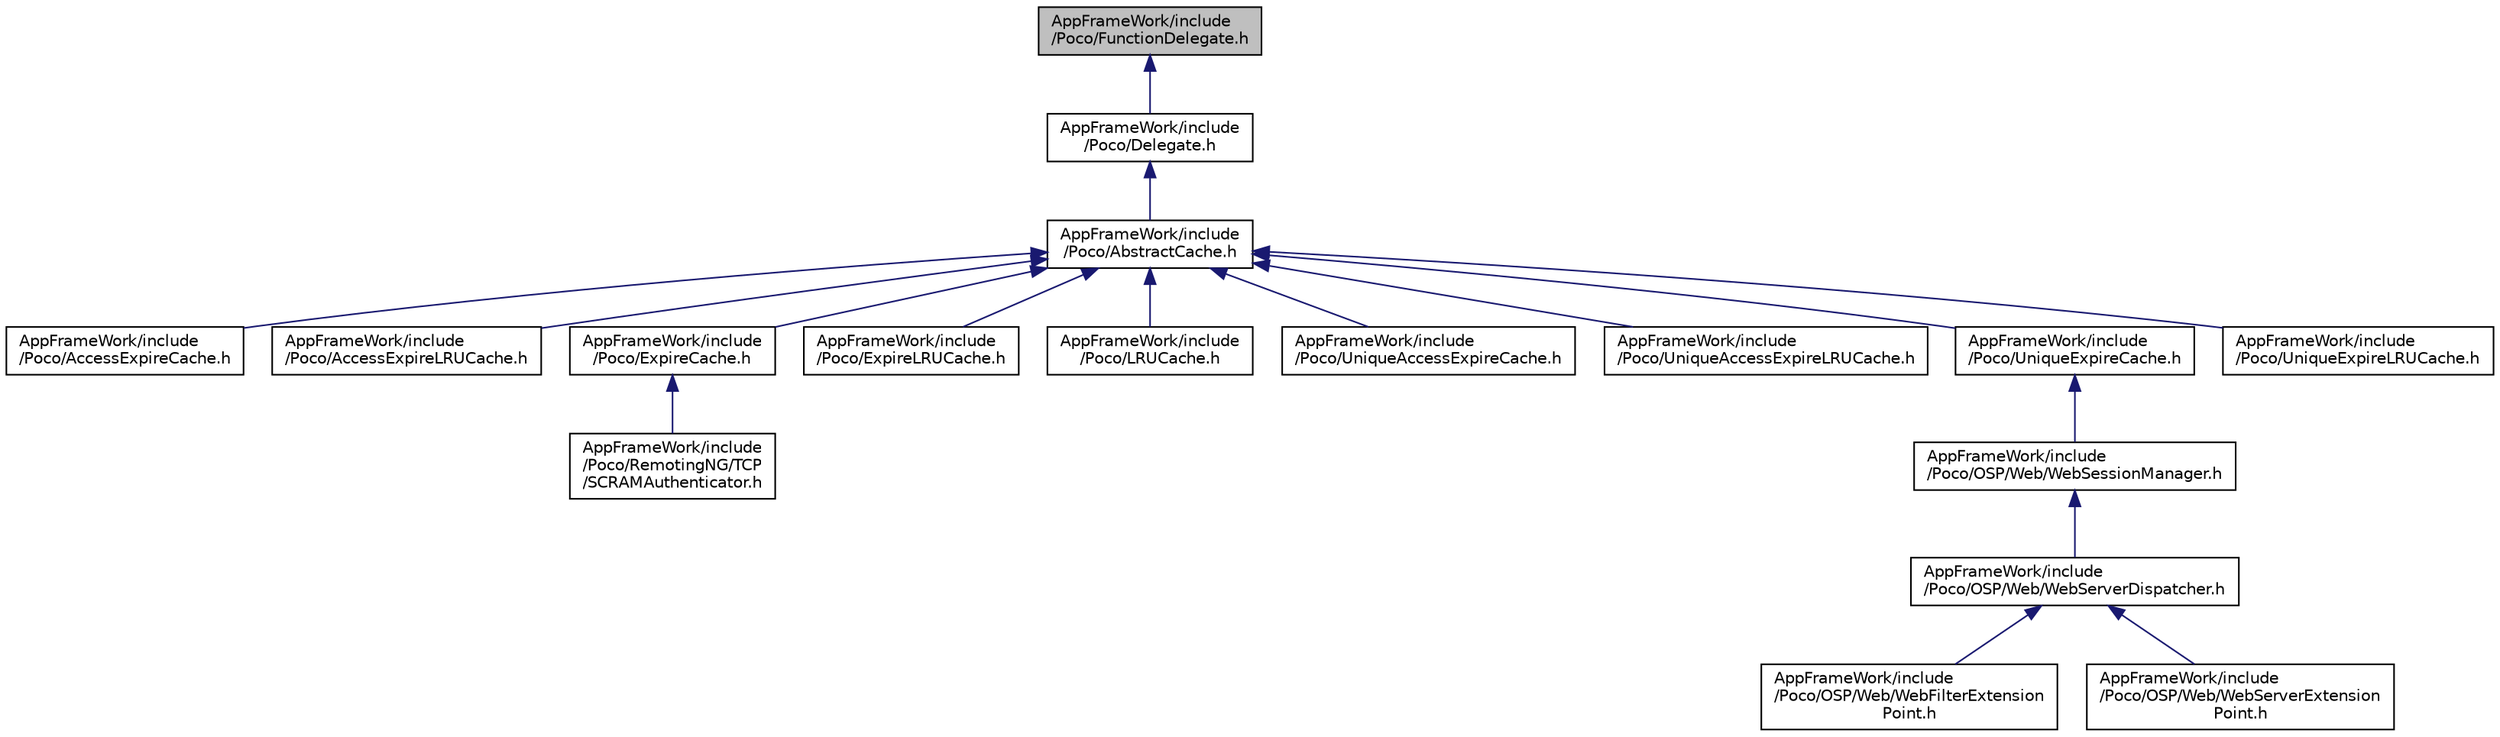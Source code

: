 digraph "AppFrameWork/include/Poco/FunctionDelegate.h"
{
 // LATEX_PDF_SIZE
  edge [fontname="Helvetica",fontsize="10",labelfontname="Helvetica",labelfontsize="10"];
  node [fontname="Helvetica",fontsize="10",shape=record];
  Node1 [label="AppFrameWork/include\l/Poco/FunctionDelegate.h",height=0.2,width=0.4,color="black", fillcolor="grey75", style="filled", fontcolor="black",tooltip=" "];
  Node1 -> Node2 [dir="back",color="midnightblue",fontsize="10",style="solid",fontname="Helvetica"];
  Node2 [label="AppFrameWork/include\l/Poco/Delegate.h",height=0.2,width=0.4,color="black", fillcolor="white", style="filled",URL="$Delegate_8h.html",tooltip=" "];
  Node2 -> Node3 [dir="back",color="midnightblue",fontsize="10",style="solid",fontname="Helvetica"];
  Node3 [label="AppFrameWork/include\l/Poco/AbstractCache.h",height=0.2,width=0.4,color="black", fillcolor="white", style="filled",URL="$AbstractCache_8h.html",tooltip=" "];
  Node3 -> Node4 [dir="back",color="midnightblue",fontsize="10",style="solid",fontname="Helvetica"];
  Node4 [label="AppFrameWork/include\l/Poco/AccessExpireCache.h",height=0.2,width=0.4,color="black", fillcolor="white", style="filled",URL="$AccessExpireCache_8h.html",tooltip=" "];
  Node3 -> Node5 [dir="back",color="midnightblue",fontsize="10",style="solid",fontname="Helvetica"];
  Node5 [label="AppFrameWork/include\l/Poco/AccessExpireLRUCache.h",height=0.2,width=0.4,color="black", fillcolor="white", style="filled",URL="$AccessExpireLRUCache_8h.html",tooltip=" "];
  Node3 -> Node6 [dir="back",color="midnightblue",fontsize="10",style="solid",fontname="Helvetica"];
  Node6 [label="AppFrameWork/include\l/Poco/ExpireCache.h",height=0.2,width=0.4,color="black", fillcolor="white", style="filled",URL="$ExpireCache_8h.html",tooltip=" "];
  Node6 -> Node7 [dir="back",color="midnightblue",fontsize="10",style="solid",fontname="Helvetica"];
  Node7 [label="AppFrameWork/include\l/Poco/RemotingNG/TCP\l/SCRAMAuthenticator.h",height=0.2,width=0.4,color="black", fillcolor="white", style="filled",URL="$SCRAMAuthenticator_8h.html",tooltip=" "];
  Node3 -> Node8 [dir="back",color="midnightblue",fontsize="10",style="solid",fontname="Helvetica"];
  Node8 [label="AppFrameWork/include\l/Poco/ExpireLRUCache.h",height=0.2,width=0.4,color="black", fillcolor="white", style="filled",URL="$ExpireLRUCache_8h.html",tooltip=" "];
  Node3 -> Node9 [dir="back",color="midnightblue",fontsize="10",style="solid",fontname="Helvetica"];
  Node9 [label="AppFrameWork/include\l/Poco/LRUCache.h",height=0.2,width=0.4,color="black", fillcolor="white", style="filled",URL="$LRUCache_8h.html",tooltip=" "];
  Node3 -> Node10 [dir="back",color="midnightblue",fontsize="10",style="solid",fontname="Helvetica"];
  Node10 [label="AppFrameWork/include\l/Poco/UniqueAccessExpireCache.h",height=0.2,width=0.4,color="black", fillcolor="white", style="filled",URL="$UniqueAccessExpireCache_8h.html",tooltip=" "];
  Node3 -> Node11 [dir="back",color="midnightblue",fontsize="10",style="solid",fontname="Helvetica"];
  Node11 [label="AppFrameWork/include\l/Poco/UniqueAccessExpireLRUCache.h",height=0.2,width=0.4,color="black", fillcolor="white", style="filled",URL="$UniqueAccessExpireLRUCache_8h.html",tooltip=" "];
  Node3 -> Node12 [dir="back",color="midnightblue",fontsize="10",style="solid",fontname="Helvetica"];
  Node12 [label="AppFrameWork/include\l/Poco/UniqueExpireCache.h",height=0.2,width=0.4,color="black", fillcolor="white", style="filled",URL="$UniqueExpireCache_8h.html",tooltip=" "];
  Node12 -> Node13 [dir="back",color="midnightblue",fontsize="10",style="solid",fontname="Helvetica"];
  Node13 [label="AppFrameWork/include\l/Poco/OSP/Web/WebSessionManager.h",height=0.2,width=0.4,color="black", fillcolor="white", style="filled",URL="$WebSessionManager_8h.html",tooltip=" "];
  Node13 -> Node14 [dir="back",color="midnightblue",fontsize="10",style="solid",fontname="Helvetica"];
  Node14 [label="AppFrameWork/include\l/Poco/OSP/Web/WebServerDispatcher.h",height=0.2,width=0.4,color="black", fillcolor="white", style="filled",URL="$WebServerDispatcher_8h.html",tooltip=" "];
  Node14 -> Node15 [dir="back",color="midnightblue",fontsize="10",style="solid",fontname="Helvetica"];
  Node15 [label="AppFrameWork/include\l/Poco/OSP/Web/WebFilterExtension\lPoint.h",height=0.2,width=0.4,color="black", fillcolor="white", style="filled",URL="$WebFilterExtensionPoint_8h.html",tooltip=" "];
  Node14 -> Node16 [dir="back",color="midnightblue",fontsize="10",style="solid",fontname="Helvetica"];
  Node16 [label="AppFrameWork/include\l/Poco/OSP/Web/WebServerExtension\lPoint.h",height=0.2,width=0.4,color="black", fillcolor="white", style="filled",URL="$WebServerExtensionPoint_8h.html",tooltip=" "];
  Node3 -> Node17 [dir="back",color="midnightblue",fontsize="10",style="solid",fontname="Helvetica"];
  Node17 [label="AppFrameWork/include\l/Poco/UniqueExpireLRUCache.h",height=0.2,width=0.4,color="black", fillcolor="white", style="filled",URL="$UniqueExpireLRUCache_8h.html",tooltip=" "];
}
